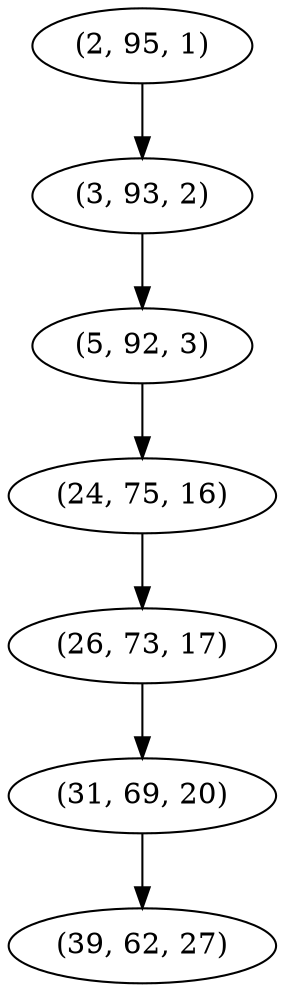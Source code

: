 digraph tree {
    "(2, 95, 1)";
    "(3, 93, 2)";
    "(5, 92, 3)";
    "(24, 75, 16)";
    "(26, 73, 17)";
    "(31, 69, 20)";
    "(39, 62, 27)";
    "(2, 95, 1)" -> "(3, 93, 2)";
    "(3, 93, 2)" -> "(5, 92, 3)";
    "(5, 92, 3)" -> "(24, 75, 16)";
    "(24, 75, 16)" -> "(26, 73, 17)";
    "(26, 73, 17)" -> "(31, 69, 20)";
    "(31, 69, 20)" -> "(39, 62, 27)";
}
